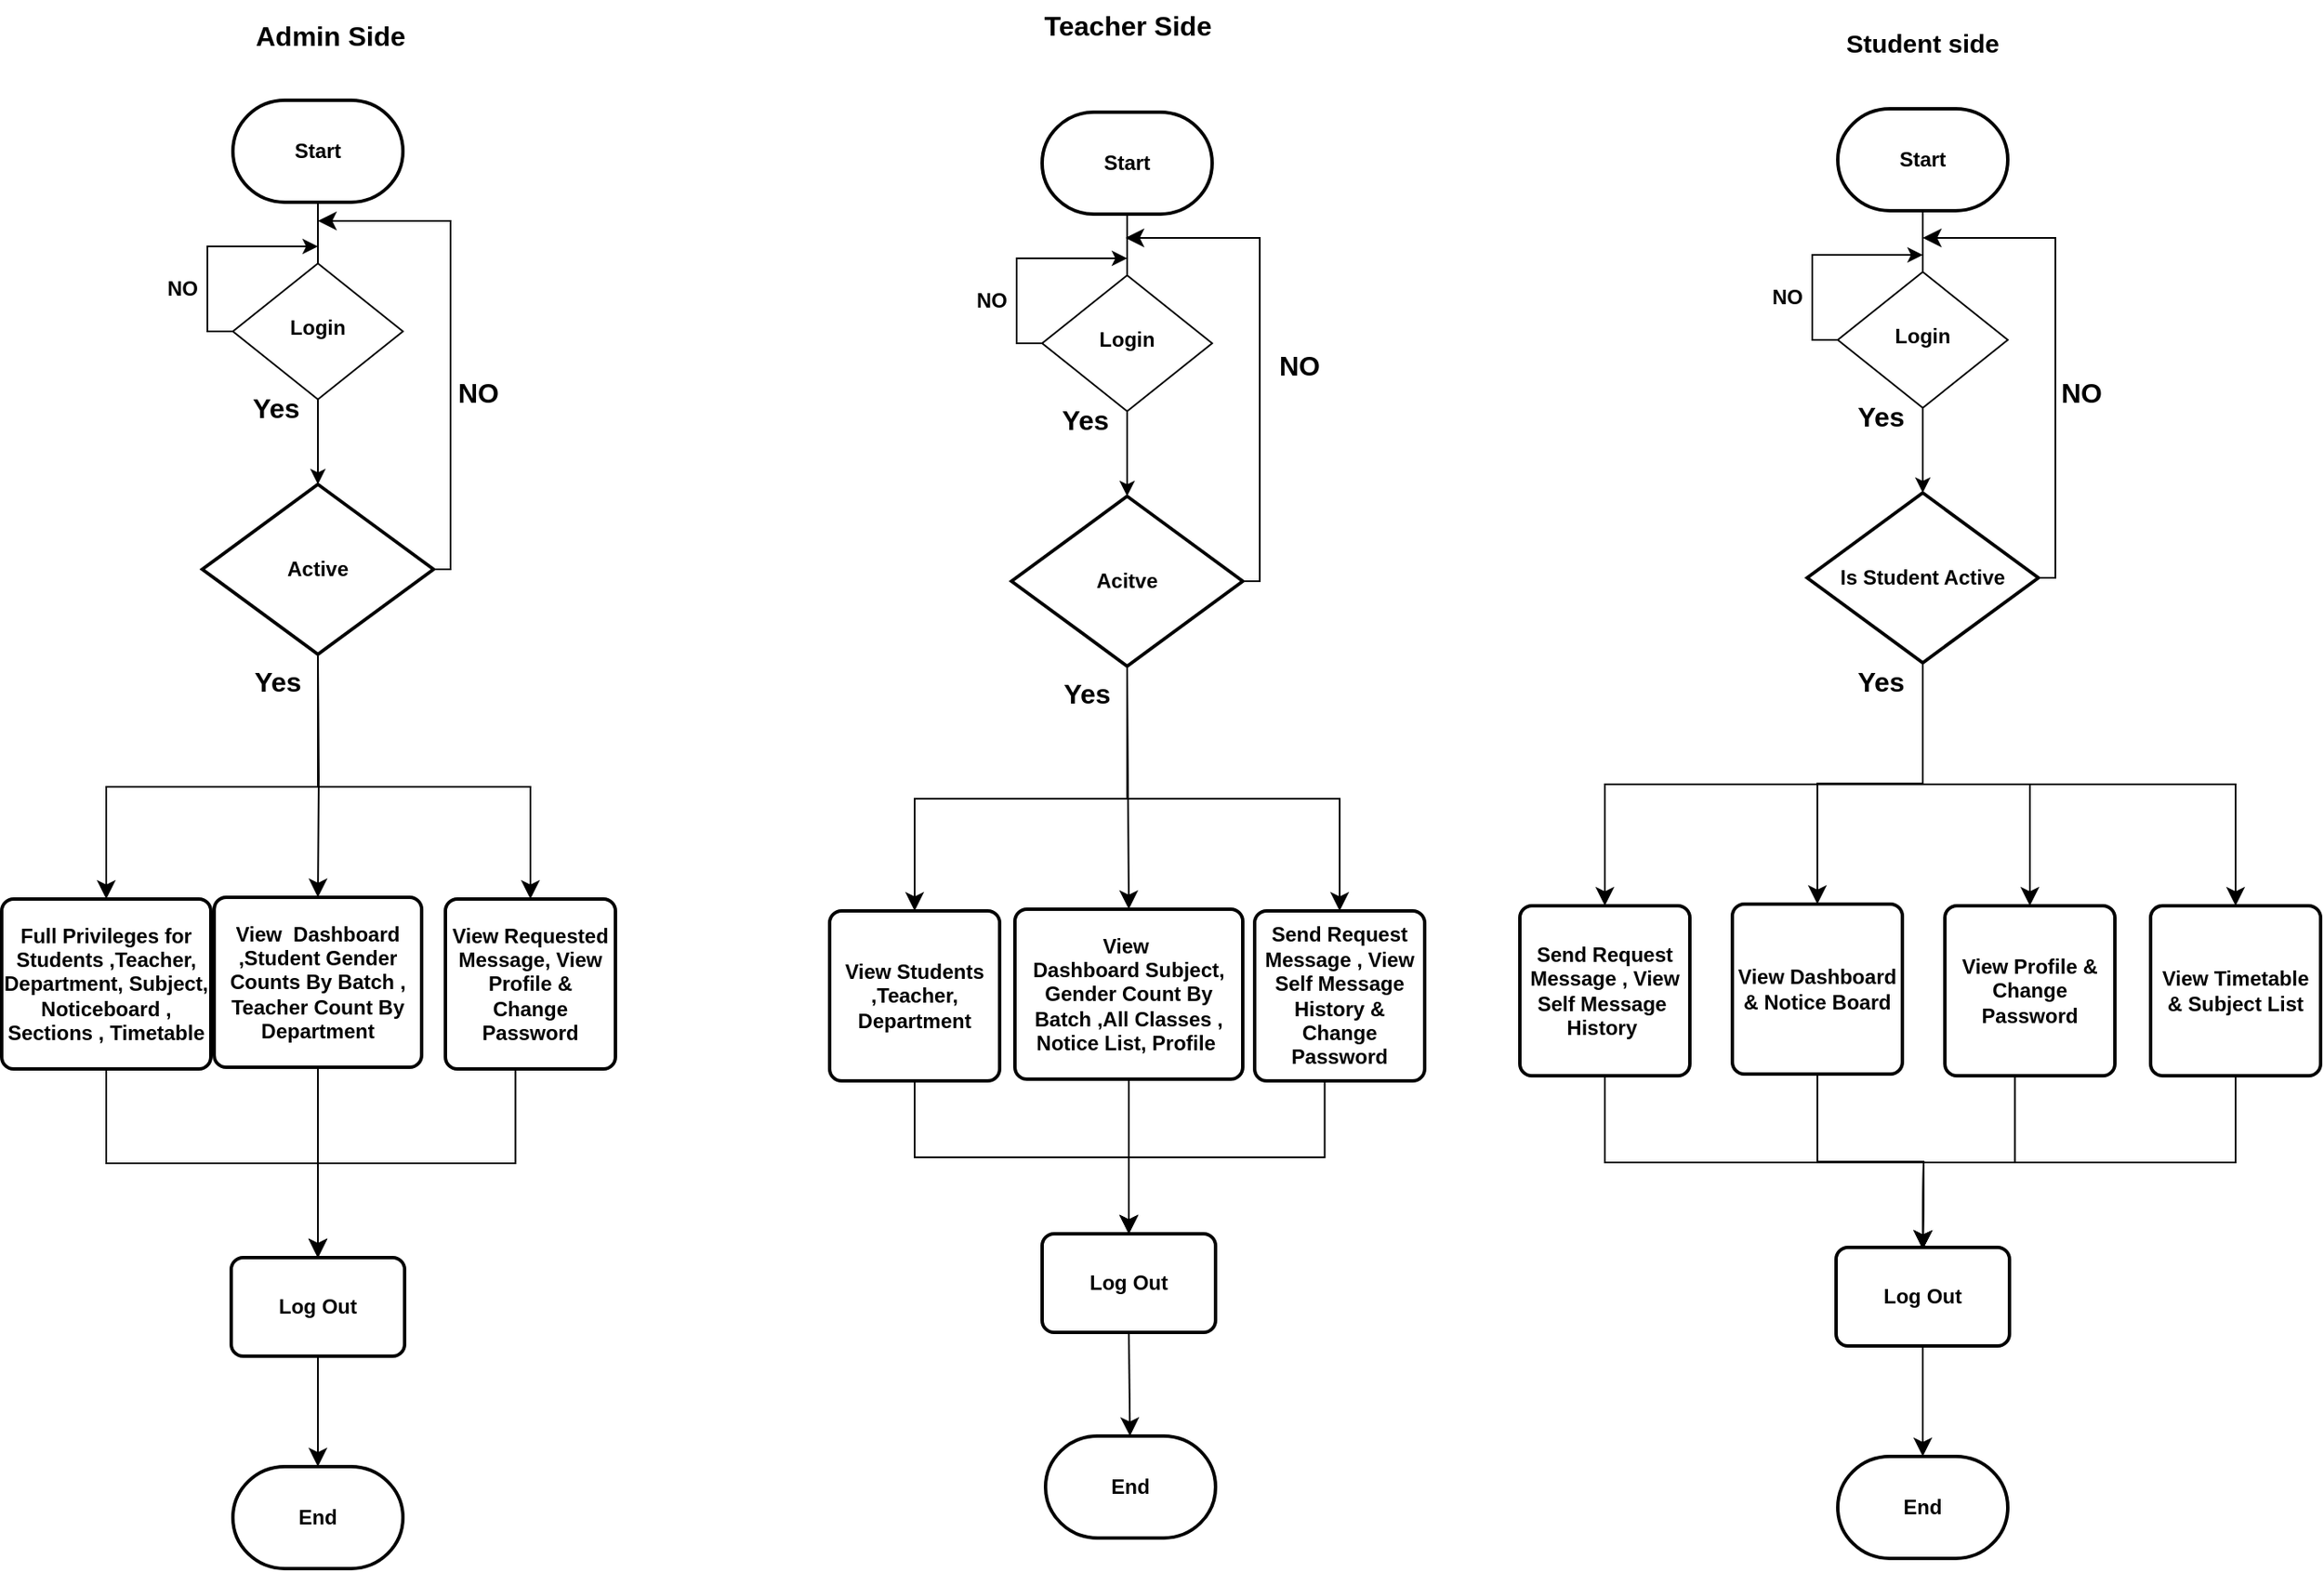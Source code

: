 <mxfile version="24.7.5">
  <diagram id="C5RBs43oDa-KdzZeNtuy" name="Page-1">
    <mxGraphModel dx="1724" dy="944" grid="0" gridSize="10" guides="1" tooltips="1" connect="1" arrows="1" fold="1" page="1" pageScale="1" pageWidth="827" pageHeight="1169" background="#FFFFFF" math="0" shadow="0">
      <root>
        <mxCell id="WIyWlLk6GJQsqaUBKTNV-0" />
        <mxCell id="WIyWlLk6GJQsqaUBKTNV-1" parent="WIyWlLk6GJQsqaUBKTNV-0" />
        <mxCell id="MO0tkaTq0orOsOtcq1J3-275" value="&lt;b&gt;View Dashboard&lt;/b&gt;&lt;div&gt;&lt;b&gt;&amp;amp; Notice Board&lt;/b&gt;&lt;/div&gt;" style="rounded=1;whiteSpace=wrap;html=1;absoluteArcSize=1;arcSize=14;strokeWidth=2;" parent="WIyWlLk6GJQsqaUBKTNV-1" vertex="1">
          <mxGeometry x="1057" y="542" width="100" height="100" as="geometry" />
        </mxCell>
        <mxCell id="MO0tkaTq0orOsOtcq1J3-276" style="edgeStyle=orthogonalEdgeStyle;rounded=0;orthogonalLoop=1;jettySize=auto;html=1;exitX=0.5;exitY=1;exitDx=0;exitDy=0;" parent="WIyWlLk6GJQsqaUBKTNV-1" source="MO0tkaTq0orOsOtcq1J3-287" edge="1">
          <mxGeometry relative="1" as="geometry">
            <mxPoint x="1169" y="304" as="sourcePoint" />
            <mxPoint x="1169" y="300" as="targetPoint" />
          </mxGeometry>
        </mxCell>
        <mxCell id="MO0tkaTq0orOsOtcq1J3-281" style="edgeStyle=orthogonalEdgeStyle;rounded=0;orthogonalLoop=1;jettySize=auto;html=1;exitX=0.5;exitY=1;exitDx=0;exitDy=0;exitPerimeter=0;" parent="WIyWlLk6GJQsqaUBKTNV-1" source="MO0tkaTq0orOsOtcq1J3-282" edge="1">
          <mxGeometry relative="1" as="geometry">
            <mxPoint x="1169" y="204" as="targetPoint" />
          </mxGeometry>
        </mxCell>
        <mxCell id="MO0tkaTq0orOsOtcq1J3-282" value="&lt;b&gt;Start&lt;/b&gt;" style="strokeWidth=2;html=1;shape=mxgraph.flowchart.terminator;whiteSpace=wrap;" parent="WIyWlLk6GJQsqaUBKTNV-1" vertex="1">
          <mxGeometry x="1119" y="74" width="100" height="60" as="geometry" />
        </mxCell>
        <mxCell id="MO0tkaTq0orOsOtcq1J3-284" value="Student side" style="text;strokeColor=none;align=center;fillColor=none;html=1;verticalAlign=middle;whiteSpace=wrap;rounded=0;fontSize=15;fontStyle=1" parent="WIyWlLk6GJQsqaUBKTNV-1" vertex="1">
          <mxGeometry x="1094" y="20" width="150" height="30" as="geometry" />
        </mxCell>
        <mxCell id="MO0tkaTq0orOsOtcq1J3-286" style="edgeStyle=elbowEdgeStyle;rounded=0;orthogonalLoop=1;jettySize=auto;html=1;exitX=0;exitY=0.5;exitDx=0;exitDy=0;" parent="WIyWlLk6GJQsqaUBKTNV-1" source="MO0tkaTq0orOsOtcq1J3-287" edge="1">
          <mxGeometry relative="1" as="geometry">
            <mxPoint x="1169" y="160" as="targetPoint" />
            <Array as="points">
              <mxPoint x="1104" y="180" />
            </Array>
          </mxGeometry>
        </mxCell>
        <mxCell id="MO0tkaTq0orOsOtcq1J3-287" value="&lt;b&gt;Login&lt;/b&gt;" style="rhombus;whiteSpace=wrap;html=1;shadow=0;fontFamily=Helvetica;fontSize=12;align=center;strokeWidth=1;spacing=6;spacingTop=-4;" parent="WIyWlLk6GJQsqaUBKTNV-1" vertex="1">
          <mxGeometry x="1119" y="170" width="100" height="80" as="geometry" />
        </mxCell>
        <mxCell id="MO0tkaTq0orOsOtcq1J3-288" value="&lt;b&gt;NO&lt;/b&gt;" style="text;html=1;align=center;verticalAlign=middle;resizable=0;points=[];autosize=1;strokeColor=none;fillColor=none;" parent="WIyWlLk6GJQsqaUBKTNV-1" vertex="1">
          <mxGeometry x="1069" y="170" width="40" height="30" as="geometry" />
        </mxCell>
        <mxCell id="MO0tkaTq0orOsOtcq1J3-289" value="&lt;b&gt;Yes&lt;/b&gt;" style="text;html=1;align=center;verticalAlign=middle;resizable=0;points=[];autosize=1;strokeColor=none;fillColor=none;fontSize=16;" parent="WIyWlLk6GJQsqaUBKTNV-1" vertex="1">
          <mxGeometry x="1119" y="240" width="50" height="30" as="geometry" />
        </mxCell>
        <mxCell id="MO0tkaTq0orOsOtcq1J3-291" style="edgeStyle=orthogonalEdgeStyle;rounded=0;orthogonalLoop=1;jettySize=auto;html=1;exitX=0.5;exitY=1;exitDx=0;exitDy=0;exitPerimeter=0;entryX=0.5;entryY=0;entryDx=0;entryDy=0;fontSize=12;startSize=8;endSize=8;" parent="WIyWlLk6GJQsqaUBKTNV-1" source="MO0tkaTq0orOsOtcq1J3-290" target="MO0tkaTq0orOsOtcq1J3-275" edge="1">
          <mxGeometry relative="1" as="geometry" />
        </mxCell>
        <mxCell id="MO0tkaTq0orOsOtcq1J3-290" value="&lt;b&gt;Is Student Active&lt;/b&gt;" style="strokeWidth=2;html=1;shape=mxgraph.flowchart.decision;whiteSpace=wrap;" parent="WIyWlLk6GJQsqaUBKTNV-1" vertex="1">
          <mxGeometry x="1101" y="300" width="136" height="100" as="geometry" />
        </mxCell>
        <mxCell id="MO0tkaTq0orOsOtcq1J3-292" value="&lt;b&gt;Yes&lt;/b&gt;" style="text;html=1;align=center;verticalAlign=middle;resizable=0;points=[];autosize=1;strokeColor=none;fillColor=none;fontSize=16;" parent="WIyWlLk6GJQsqaUBKTNV-1" vertex="1">
          <mxGeometry x="1119" y="396" width="50" height="30" as="geometry" />
        </mxCell>
        <mxCell id="MO0tkaTq0orOsOtcq1J3-293" value="&lt;b&gt;Send Request Message , View Self Message&amp;nbsp; History&amp;nbsp;&lt;/b&gt;" style="rounded=1;whiteSpace=wrap;html=1;absoluteArcSize=1;arcSize=14;strokeWidth=2;" parent="WIyWlLk6GJQsqaUBKTNV-1" vertex="1">
          <mxGeometry x="932" y="543" width="100" height="100" as="geometry" />
        </mxCell>
        <mxCell id="MO0tkaTq0orOsOtcq1J3-294" value="&lt;div&gt;&lt;b&gt;View Profile &amp;amp;&lt;/b&gt;&lt;/div&gt;&lt;b&gt;Change Password&lt;/b&gt;" style="rounded=1;whiteSpace=wrap;html=1;absoluteArcSize=1;arcSize=14;strokeWidth=2;" parent="WIyWlLk6GJQsqaUBKTNV-1" vertex="1">
          <mxGeometry x="1182" y="543" width="100" height="100" as="geometry" />
        </mxCell>
        <mxCell id="MO0tkaTq0orOsOtcq1J3-324" value="&lt;b&gt;Teacher Side&lt;/b&gt;" style="text;html=1;align=center;verticalAlign=middle;resizable=0;points=[];autosize=1;strokeColor=none;fillColor=none;fontSize=16;" parent="WIyWlLk6GJQsqaUBKTNV-1" vertex="1">
          <mxGeometry x="641" y="10" width="120" height="30" as="geometry" />
        </mxCell>
        <mxCell id="MO0tkaTq0orOsOtcq1J3-325" value="&lt;b&gt;View Timetable&lt;/b&gt;&lt;div&gt;&lt;b&gt;&amp;amp; Subject List&lt;/b&gt;&lt;/div&gt;" style="rounded=1;whiteSpace=wrap;html=1;absoluteArcSize=1;arcSize=14;strokeWidth=2;" parent="WIyWlLk6GJQsqaUBKTNV-1" vertex="1">
          <mxGeometry x="1303" y="543" width="100" height="100" as="geometry" />
        </mxCell>
        <mxCell id="MO0tkaTq0orOsOtcq1J3-327" value="" style="endArrow=classic;html=1;rounded=0;fontSize=12;startSize=8;endSize=8;entryX=0.5;entryY=0;entryDx=0;entryDy=0;exitX=0.5;exitY=1;exitDx=0;exitDy=0;exitPerimeter=0;edgeStyle=orthogonalEdgeStyle;" parent="WIyWlLk6GJQsqaUBKTNV-1" source="MO0tkaTq0orOsOtcq1J3-290" target="MO0tkaTq0orOsOtcq1J3-325" edge="1">
          <mxGeometry width="50" height="50" relative="1" as="geometry">
            <mxPoint x="1205" y="640" as="sourcePoint" />
            <mxPoint x="1255" y="590" as="targetPoint" />
          </mxGeometry>
        </mxCell>
        <mxCell id="MO0tkaTq0orOsOtcq1J3-328" value="" style="endArrow=classic;html=1;rounded=0;fontSize=12;startSize=8;endSize=8;entryX=0.5;entryY=0;entryDx=0;entryDy=0;exitX=0.5;exitY=1;exitDx=0;exitDy=0;exitPerimeter=0;edgeStyle=orthogonalEdgeStyle;" parent="WIyWlLk6GJQsqaUBKTNV-1" source="MO0tkaTq0orOsOtcq1J3-290" target="MO0tkaTq0orOsOtcq1J3-294" edge="1">
          <mxGeometry width="50" height="50" relative="1" as="geometry">
            <mxPoint x="1175" y="410" as="sourcePoint" />
            <mxPoint x="1255" y="590" as="targetPoint" />
          </mxGeometry>
        </mxCell>
        <mxCell id="MO0tkaTq0orOsOtcq1J3-329" value="" style="endArrow=classic;html=1;rounded=0;fontSize=12;startSize=8;endSize=8;entryX=0.5;entryY=0;entryDx=0;entryDy=0;exitX=0.5;exitY=1;exitDx=0;exitDy=0;exitPerimeter=0;edgeStyle=orthogonalEdgeStyle;" parent="WIyWlLk6GJQsqaUBKTNV-1" source="MO0tkaTq0orOsOtcq1J3-290" target="MO0tkaTq0orOsOtcq1J3-293" edge="1">
          <mxGeometry width="50" height="50" relative="1" as="geometry">
            <mxPoint x="1205" y="640" as="sourcePoint" />
            <mxPoint x="1255" y="590" as="targetPoint" />
          </mxGeometry>
        </mxCell>
        <mxCell id="MO0tkaTq0orOsOtcq1J3-331" value="" style="endArrow=classic;html=1;rounded=0;fontSize=12;startSize=8;endSize=8;entryX=0.5;entryY=0;entryDx=0;entryDy=0;entryPerimeter=0;exitX=0.5;exitY=1;exitDx=0;exitDy=0;edgeStyle=orthogonalEdgeStyle;" parent="WIyWlLk6GJQsqaUBKTNV-1" source="MO0tkaTq0orOsOtcq1J3-293" edge="1">
          <mxGeometry width="50" height="50" relative="1" as="geometry">
            <mxPoint x="982" y="670" as="sourcePoint" />
            <mxPoint x="1169" y="745" as="targetPoint" />
          </mxGeometry>
        </mxCell>
        <mxCell id="MO0tkaTq0orOsOtcq1J3-332" value="" style="endArrow=classic;html=1;rounded=0;fontSize=12;startSize=8;endSize=8;entryX=0.5;entryY=0;entryDx=0;entryDy=0;entryPerimeter=0;exitX=0.5;exitY=1;exitDx=0;exitDy=0;edgeStyle=orthogonalEdgeStyle;" parent="WIyWlLk6GJQsqaUBKTNV-1" source="MO0tkaTq0orOsOtcq1J3-325" edge="1">
          <mxGeometry width="50" height="50" relative="1" as="geometry">
            <mxPoint x="1205" y="890" as="sourcePoint" />
            <mxPoint x="1169" y="745" as="targetPoint" />
          </mxGeometry>
        </mxCell>
        <mxCell id="MO0tkaTq0orOsOtcq1J3-333" value="" style="endArrow=classic;html=1;rounded=0;fontSize=12;startSize=8;endSize=8;entryX=0.5;entryY=0;entryDx=0;entryDy=0;entryPerimeter=0;exitX=0.5;exitY=1;exitDx=0;exitDy=0;edgeStyle=orthogonalEdgeStyle;" parent="WIyWlLk6GJQsqaUBKTNV-1" source="MO0tkaTq0orOsOtcq1J3-275" edge="1">
          <mxGeometry width="50" height="50" relative="1" as="geometry">
            <mxPoint x="1205" y="890" as="sourcePoint" />
            <mxPoint x="1169" y="745" as="targetPoint" />
          </mxGeometry>
        </mxCell>
        <mxCell id="MO0tkaTq0orOsOtcq1J3-334" value="" style="endArrow=classic;html=1;rounded=0;fontSize=12;startSize=8;endSize=8;entryX=0.5;entryY=0;entryDx=0;entryDy=0;entryPerimeter=0;exitX=0.412;exitY=0.999;exitDx=0;exitDy=0;exitPerimeter=0;edgeStyle=orthogonalEdgeStyle;" parent="WIyWlLk6GJQsqaUBKTNV-1" source="MO0tkaTq0orOsOtcq1J3-294" edge="1">
          <mxGeometry width="50" height="50" relative="1" as="geometry">
            <mxPoint x="1205" y="890" as="sourcePoint" />
            <mxPoint x="1169" y="745" as="targetPoint" />
          </mxGeometry>
        </mxCell>
        <mxCell id="MO0tkaTq0orOsOtcq1J3-355" value="&lt;b&gt;View&amp;nbsp; Dashboard&amp;nbsp;&lt;/b&gt;&lt;b&gt;Subject, Gender Count By Batch&amp;nbsp;&lt;/b&gt;&lt;b&gt;,All Classes , Notice List, Profile&amp;nbsp;&lt;/b&gt;" style="rounded=1;whiteSpace=wrap;html=1;absoluteArcSize=1;arcSize=14;strokeWidth=2;" parent="WIyWlLk6GJQsqaUBKTNV-1" vertex="1">
          <mxGeometry x="635" y="545" width="134" height="100" as="geometry" />
        </mxCell>
        <mxCell id="MO0tkaTq0orOsOtcq1J3-356" style="edgeStyle=orthogonalEdgeStyle;rounded=0;orthogonalLoop=1;jettySize=auto;html=1;exitX=0.5;exitY=1;exitDx=0;exitDy=0;" parent="WIyWlLk6GJQsqaUBKTNV-1" source="MO0tkaTq0orOsOtcq1J3-360" edge="1">
          <mxGeometry relative="1" as="geometry">
            <mxPoint x="701" y="306" as="sourcePoint" />
            <mxPoint x="701" y="302" as="targetPoint" />
          </mxGeometry>
        </mxCell>
        <mxCell id="MO0tkaTq0orOsOtcq1J3-357" style="edgeStyle=orthogonalEdgeStyle;rounded=0;orthogonalLoop=1;jettySize=auto;html=1;exitX=0.5;exitY=1;exitDx=0;exitDy=0;exitPerimeter=0;" parent="WIyWlLk6GJQsqaUBKTNV-1" source="MO0tkaTq0orOsOtcq1J3-358" edge="1">
          <mxGeometry relative="1" as="geometry">
            <mxPoint x="701" y="206" as="targetPoint" />
          </mxGeometry>
        </mxCell>
        <mxCell id="MO0tkaTq0orOsOtcq1J3-358" value="&lt;b&gt;Start&lt;/b&gt;" style="strokeWidth=2;html=1;shape=mxgraph.flowchart.terminator;whiteSpace=wrap;" parent="WIyWlLk6GJQsqaUBKTNV-1" vertex="1">
          <mxGeometry x="651" y="76" width="100" height="60" as="geometry" />
        </mxCell>
        <mxCell id="MO0tkaTq0orOsOtcq1J3-359" style="edgeStyle=elbowEdgeStyle;rounded=0;orthogonalLoop=1;jettySize=auto;html=1;exitX=0;exitY=0.5;exitDx=0;exitDy=0;" parent="WIyWlLk6GJQsqaUBKTNV-1" source="MO0tkaTq0orOsOtcq1J3-360" edge="1">
          <mxGeometry relative="1" as="geometry">
            <mxPoint x="701" y="162" as="targetPoint" />
            <Array as="points">
              <mxPoint x="636" y="182" />
            </Array>
          </mxGeometry>
        </mxCell>
        <mxCell id="MO0tkaTq0orOsOtcq1J3-360" value="&lt;b&gt;Login&lt;/b&gt;" style="rhombus;whiteSpace=wrap;html=1;shadow=0;fontFamily=Helvetica;fontSize=12;align=center;strokeWidth=1;spacing=6;spacingTop=-4;" parent="WIyWlLk6GJQsqaUBKTNV-1" vertex="1">
          <mxGeometry x="651" y="172" width="100" height="80" as="geometry" />
        </mxCell>
        <mxCell id="MO0tkaTq0orOsOtcq1J3-361" value="&lt;b&gt;NO&lt;/b&gt;" style="text;html=1;align=center;verticalAlign=middle;resizable=0;points=[];autosize=1;strokeColor=none;fillColor=none;" parent="WIyWlLk6GJQsqaUBKTNV-1" vertex="1">
          <mxGeometry x="601" y="172" width="40" height="30" as="geometry" />
        </mxCell>
        <mxCell id="MO0tkaTq0orOsOtcq1J3-362" value="&lt;b&gt;Yes&lt;/b&gt;" style="text;html=1;align=center;verticalAlign=middle;resizable=0;points=[];autosize=1;strokeColor=none;fillColor=none;fontSize=16;" parent="WIyWlLk6GJQsqaUBKTNV-1" vertex="1">
          <mxGeometry x="651" y="242" width="50" height="30" as="geometry" />
        </mxCell>
        <mxCell id="MO0tkaTq0orOsOtcq1J3-363" style="edgeStyle=orthogonalEdgeStyle;rounded=0;orthogonalLoop=1;jettySize=auto;html=1;exitX=0.5;exitY=1;exitDx=0;exitDy=0;exitPerimeter=0;entryX=0.5;entryY=0;entryDx=0;entryDy=0;fontSize=12;startSize=8;endSize=8;" parent="WIyWlLk6GJQsqaUBKTNV-1" target="MO0tkaTq0orOsOtcq1J3-355" edge="1">
          <mxGeometry relative="1" as="geometry">
            <mxPoint x="701" y="403" as="sourcePoint" />
          </mxGeometry>
        </mxCell>
        <mxCell id="MO0tkaTq0orOsOtcq1J3-364" value="&lt;b&gt;Acitve&lt;/b&gt;" style="strokeWidth=2;html=1;shape=mxgraph.flowchart.decision;whiteSpace=wrap;" parent="WIyWlLk6GJQsqaUBKTNV-1" vertex="1">
          <mxGeometry x="633" y="302" width="136" height="100" as="geometry" />
        </mxCell>
        <mxCell id="MO0tkaTq0orOsOtcq1J3-365" value="&lt;b&gt;Yes&lt;/b&gt;" style="text;html=1;align=center;verticalAlign=middle;resizable=0;points=[];autosize=1;strokeColor=none;fillColor=none;fontSize=16;" parent="WIyWlLk6GJQsqaUBKTNV-1" vertex="1">
          <mxGeometry x="652" y="403" width="50" height="30" as="geometry" />
        </mxCell>
        <mxCell id="MO0tkaTq0orOsOtcq1J3-366" value="&lt;b&gt;View Students ,Teacher, Department&lt;/b&gt;" style="rounded=1;whiteSpace=wrap;html=1;absoluteArcSize=1;arcSize=14;strokeWidth=2;" parent="WIyWlLk6GJQsqaUBKTNV-1" vertex="1">
          <mxGeometry x="526" y="546" width="100" height="100" as="geometry" />
        </mxCell>
        <mxCell id="MO0tkaTq0orOsOtcq1J3-367" value="&lt;div&gt;&lt;b&gt;Send Request Message , View Self Message History &amp;amp;&lt;/b&gt;&lt;/div&gt;&lt;b&gt;Change Password&lt;/b&gt;" style="rounded=1;whiteSpace=wrap;html=1;absoluteArcSize=1;arcSize=14;strokeWidth=2;" parent="WIyWlLk6GJQsqaUBKTNV-1" vertex="1">
          <mxGeometry x="776" y="546" width="100" height="100" as="geometry" />
        </mxCell>
        <mxCell id="MO0tkaTq0orOsOtcq1J3-370" value="" style="endArrow=classic;html=1;rounded=0;fontSize=12;startSize=8;endSize=8;entryX=0.5;entryY=0;entryDx=0;entryDy=0;exitX=0.5;exitY=1;exitDx=0;exitDy=0;exitPerimeter=0;edgeStyle=orthogonalEdgeStyle;" parent="WIyWlLk6GJQsqaUBKTNV-1" target="MO0tkaTq0orOsOtcq1J3-367" edge="1">
          <mxGeometry width="50" height="50" relative="1" as="geometry">
            <mxPoint x="701" y="403" as="sourcePoint" />
            <mxPoint x="787" y="593" as="targetPoint" />
            <Array as="points">
              <mxPoint x="701" y="480" />
              <mxPoint x="826" y="480" />
            </Array>
          </mxGeometry>
        </mxCell>
        <mxCell id="MO0tkaTq0orOsOtcq1J3-371" value="" style="endArrow=classic;html=1;rounded=0;fontSize=12;startSize=8;endSize=8;entryX=0.5;entryY=0;entryDx=0;entryDy=0;exitX=0.5;exitY=1;exitDx=0;exitDy=0;exitPerimeter=0;edgeStyle=orthogonalEdgeStyle;" parent="WIyWlLk6GJQsqaUBKTNV-1" target="MO0tkaTq0orOsOtcq1J3-366" edge="1">
          <mxGeometry width="50" height="50" relative="1" as="geometry">
            <mxPoint x="701" y="403" as="sourcePoint" />
            <mxPoint x="787" y="593" as="targetPoint" />
            <Array as="points">
              <mxPoint x="701" y="480" />
              <mxPoint x="576" y="480" />
            </Array>
          </mxGeometry>
        </mxCell>
        <mxCell id="MO0tkaTq0orOsOtcq1J3-373" value="" style="endArrow=classic;html=1;rounded=0;fontSize=12;startSize=8;endSize=8;entryX=0.5;entryY=0;entryDx=0;entryDy=0;exitX=0.5;exitY=1;exitDx=0;exitDy=0;edgeStyle=orthogonalEdgeStyle;" parent="WIyWlLk6GJQsqaUBKTNV-1" source="MO0tkaTq0orOsOtcq1J3-366" edge="1" target="IdnFITNTBJpxu61mEzwX-3">
          <mxGeometry width="50" height="50" relative="1" as="geometry">
            <mxPoint x="514" y="673" as="sourcePoint" />
            <mxPoint x="701" y="1011" as="targetPoint" />
          </mxGeometry>
        </mxCell>
        <mxCell id="MO0tkaTq0orOsOtcq1J3-375" value="" style="endArrow=classic;html=1;rounded=0;fontSize=12;startSize=8;endSize=8;entryX=0.5;entryY=0;entryDx=0;entryDy=0;exitX=0.5;exitY=1;exitDx=0;exitDy=0;edgeStyle=orthogonalEdgeStyle;" parent="WIyWlLk6GJQsqaUBKTNV-1" source="MO0tkaTq0orOsOtcq1J3-355" edge="1" target="IdnFITNTBJpxu61mEzwX-3">
          <mxGeometry width="50" height="50" relative="1" as="geometry">
            <mxPoint x="737" y="893" as="sourcePoint" />
            <mxPoint x="701" y="1011" as="targetPoint" />
          </mxGeometry>
        </mxCell>
        <mxCell id="MO0tkaTq0orOsOtcq1J3-376" value="" style="endArrow=classic;html=1;rounded=0;fontSize=12;startSize=8;endSize=8;entryX=0.5;entryY=0;entryDx=0;entryDy=0;exitX=0.412;exitY=0.999;exitDx=0;exitDy=0;exitPerimeter=0;edgeStyle=orthogonalEdgeStyle;" parent="WIyWlLk6GJQsqaUBKTNV-1" source="MO0tkaTq0orOsOtcq1J3-367" edge="1" target="IdnFITNTBJpxu61mEzwX-3">
          <mxGeometry width="50" height="50" relative="1" as="geometry">
            <mxPoint x="737" y="893" as="sourcePoint" />
            <mxPoint x="701" y="1011" as="targetPoint" />
          </mxGeometry>
        </mxCell>
        <mxCell id="MO0tkaTq0orOsOtcq1J3-383" value="&lt;b&gt;Admin Side&lt;/b&gt;" style="text;html=1;align=center;verticalAlign=middle;resizable=0;points=[];autosize=1;strokeColor=none;fillColor=none;fontSize=16;" parent="WIyWlLk6GJQsqaUBKTNV-1" vertex="1">
          <mxGeometry x="177" y="16" width="110" height="30" as="geometry" />
        </mxCell>
        <mxCell id="MO0tkaTq0orOsOtcq1J3-414" value="&lt;b&gt;View&amp;nbsp; Dashboard ,Student Gender Counts By Batch , Teacher Count By Department&lt;/b&gt;" style="rounded=1;whiteSpace=wrap;html=1;absoluteArcSize=1;arcSize=14;strokeWidth=2;" parent="WIyWlLk6GJQsqaUBKTNV-1" vertex="1">
          <mxGeometry x="164" y="538" width="122" height="100" as="geometry" />
        </mxCell>
        <mxCell id="MO0tkaTq0orOsOtcq1J3-415" style="edgeStyle=orthogonalEdgeStyle;rounded=0;orthogonalLoop=1;jettySize=auto;html=1;exitX=0.5;exitY=1;exitDx=0;exitDy=0;" parent="WIyWlLk6GJQsqaUBKTNV-1" source="MO0tkaTq0orOsOtcq1J3-419" edge="1">
          <mxGeometry relative="1" as="geometry">
            <mxPoint x="225" y="299" as="sourcePoint" />
            <mxPoint x="225" y="295" as="targetPoint" />
          </mxGeometry>
        </mxCell>
        <mxCell id="MO0tkaTq0orOsOtcq1J3-416" style="edgeStyle=orthogonalEdgeStyle;rounded=0;orthogonalLoop=1;jettySize=auto;html=1;exitX=0.5;exitY=1;exitDx=0;exitDy=0;exitPerimeter=0;" parent="WIyWlLk6GJQsqaUBKTNV-1" source="MO0tkaTq0orOsOtcq1J3-417" edge="1">
          <mxGeometry relative="1" as="geometry">
            <mxPoint x="225" y="199" as="targetPoint" />
          </mxGeometry>
        </mxCell>
        <mxCell id="MO0tkaTq0orOsOtcq1J3-417" value="&lt;b&gt;Start&lt;/b&gt;" style="strokeWidth=2;html=1;shape=mxgraph.flowchart.terminator;whiteSpace=wrap;" parent="WIyWlLk6GJQsqaUBKTNV-1" vertex="1">
          <mxGeometry x="175" y="69" width="100" height="60" as="geometry" />
        </mxCell>
        <mxCell id="MO0tkaTq0orOsOtcq1J3-418" style="edgeStyle=elbowEdgeStyle;rounded=0;orthogonalLoop=1;jettySize=auto;html=1;exitX=0;exitY=0.5;exitDx=0;exitDy=0;" parent="WIyWlLk6GJQsqaUBKTNV-1" source="MO0tkaTq0orOsOtcq1J3-419" edge="1">
          <mxGeometry relative="1" as="geometry">
            <mxPoint x="225" y="155" as="targetPoint" />
            <Array as="points">
              <mxPoint x="160" y="175" />
            </Array>
          </mxGeometry>
        </mxCell>
        <mxCell id="MO0tkaTq0orOsOtcq1J3-419" value="&lt;b&gt;Login&lt;/b&gt;" style="rhombus;whiteSpace=wrap;html=1;shadow=0;fontFamily=Helvetica;fontSize=12;align=center;strokeWidth=1;spacing=6;spacingTop=-4;" parent="WIyWlLk6GJQsqaUBKTNV-1" vertex="1">
          <mxGeometry x="175" y="165" width="100" height="80" as="geometry" />
        </mxCell>
        <mxCell id="MO0tkaTq0orOsOtcq1J3-420" value="&lt;b&gt;NO&lt;/b&gt;" style="text;html=1;align=center;verticalAlign=middle;resizable=0;points=[];autosize=1;strokeColor=none;fillColor=none;" parent="WIyWlLk6GJQsqaUBKTNV-1" vertex="1">
          <mxGeometry x="125" y="165" width="40" height="30" as="geometry" />
        </mxCell>
        <mxCell id="MO0tkaTq0orOsOtcq1J3-421" value="&lt;b&gt;Yes&lt;/b&gt;" style="text;html=1;align=center;verticalAlign=middle;resizable=0;points=[];autosize=1;strokeColor=none;fillColor=none;fontSize=16;" parent="WIyWlLk6GJQsqaUBKTNV-1" vertex="1">
          <mxGeometry x="175" y="235" width="50" height="30" as="geometry" />
        </mxCell>
        <mxCell id="MO0tkaTq0orOsOtcq1J3-422" style="edgeStyle=orthogonalEdgeStyle;rounded=0;orthogonalLoop=1;jettySize=auto;html=1;exitX=0.5;exitY=1;exitDx=0;exitDy=0;exitPerimeter=0;entryX=0.5;entryY=0;entryDx=0;entryDy=0;fontSize=12;startSize=8;endSize=8;" parent="WIyWlLk6GJQsqaUBKTNV-1" target="MO0tkaTq0orOsOtcq1J3-414" edge="1">
          <mxGeometry relative="1" as="geometry">
            <mxPoint x="225" y="396" as="sourcePoint" />
          </mxGeometry>
        </mxCell>
        <mxCell id="MO0tkaTq0orOsOtcq1J3-423" value="&lt;b&gt;Active&lt;/b&gt;" style="strokeWidth=2;html=1;shape=mxgraph.flowchart.decision;whiteSpace=wrap;" parent="WIyWlLk6GJQsqaUBKTNV-1" vertex="1">
          <mxGeometry x="157" y="295" width="136" height="100" as="geometry" />
        </mxCell>
        <mxCell id="MO0tkaTq0orOsOtcq1J3-424" value="&lt;b&gt;Yes&lt;/b&gt;" style="text;html=1;align=center;verticalAlign=middle;resizable=0;points=[];autosize=1;strokeColor=none;fillColor=none;fontSize=16;" parent="WIyWlLk6GJQsqaUBKTNV-1" vertex="1">
          <mxGeometry x="176" y="396" width="50" height="30" as="geometry" />
        </mxCell>
        <mxCell id="MO0tkaTq0orOsOtcq1J3-425" value="&lt;b&gt;Full Privileges for Students ,Teacher, Department, Subject, Noticeboard , Sections , Timetable&lt;/b&gt;" style="rounded=1;whiteSpace=wrap;html=1;absoluteArcSize=1;arcSize=14;strokeWidth=2;" parent="WIyWlLk6GJQsqaUBKTNV-1" vertex="1">
          <mxGeometry x="39" y="539" width="123" height="100" as="geometry" />
        </mxCell>
        <mxCell id="MO0tkaTq0orOsOtcq1J3-426" value="&lt;div&gt;&lt;b&gt;View Requested Message, View Profile &amp;amp;&lt;/b&gt;&lt;/div&gt;&lt;b&gt;Change Password&lt;/b&gt;" style="rounded=1;whiteSpace=wrap;html=1;absoluteArcSize=1;arcSize=14;strokeWidth=2;" parent="WIyWlLk6GJQsqaUBKTNV-1" vertex="1">
          <mxGeometry x="300" y="539" width="100" height="100" as="geometry" />
        </mxCell>
        <mxCell id="MO0tkaTq0orOsOtcq1J3-429" value="" style="endArrow=classic;html=1;rounded=0;fontSize=12;startSize=8;endSize=8;entryX=0.5;entryY=0;entryDx=0;entryDy=0;exitX=0.5;exitY=1;exitDx=0;exitDy=0;exitPerimeter=0;edgeStyle=orthogonalEdgeStyle;" parent="WIyWlLk6GJQsqaUBKTNV-1" target="MO0tkaTq0orOsOtcq1J3-426" edge="1">
          <mxGeometry width="50" height="50" relative="1" as="geometry">
            <mxPoint x="225" y="396" as="sourcePoint" />
            <mxPoint x="311" y="586" as="targetPoint" />
            <Array as="points">
              <mxPoint x="225" y="473" />
              <mxPoint x="350" y="473" />
            </Array>
          </mxGeometry>
        </mxCell>
        <mxCell id="MO0tkaTq0orOsOtcq1J3-430" value="" style="endArrow=classic;html=1;rounded=0;fontSize=12;startSize=8;endSize=8;entryX=0.5;entryY=0;entryDx=0;entryDy=0;exitX=0.5;exitY=1;exitDx=0;exitDy=0;exitPerimeter=0;edgeStyle=orthogonalEdgeStyle;" parent="WIyWlLk6GJQsqaUBKTNV-1" target="MO0tkaTq0orOsOtcq1J3-425" edge="1">
          <mxGeometry width="50" height="50" relative="1" as="geometry">
            <mxPoint x="225" y="396" as="sourcePoint" />
            <mxPoint x="311" y="586" as="targetPoint" />
            <Array as="points">
              <mxPoint x="225" y="473" />
              <mxPoint x="100" y="473" />
            </Array>
          </mxGeometry>
        </mxCell>
        <mxCell id="MO0tkaTq0orOsOtcq1J3-431" value="&lt;b&gt;End&lt;/b&gt;" style="strokeWidth=2;html=1;shape=mxgraph.flowchart.terminator;whiteSpace=wrap;" parent="WIyWlLk6GJQsqaUBKTNV-1" vertex="1">
          <mxGeometry x="175" y="873" width="100" height="60" as="geometry" />
        </mxCell>
        <mxCell id="MO0tkaTq0orOsOtcq1J3-432" value="" style="endArrow=classic;html=1;rounded=0;fontSize=12;startSize=8;endSize=8;entryX=0.5;entryY=0;entryDx=0;entryDy=0;exitX=0.5;exitY=1;exitDx=0;exitDy=0;edgeStyle=orthogonalEdgeStyle;" parent="WIyWlLk6GJQsqaUBKTNV-1" source="MO0tkaTq0orOsOtcq1J3-425" edge="1" target="IdnFITNTBJpxu61mEzwX-0">
          <mxGeometry width="50" height="50" relative="1" as="geometry">
            <mxPoint x="38" y="666" as="sourcePoint" />
            <mxPoint x="225" y="1004" as="targetPoint" />
          </mxGeometry>
        </mxCell>
        <mxCell id="MO0tkaTq0orOsOtcq1J3-434" value="" style="endArrow=classic;html=1;rounded=0;fontSize=12;startSize=8;endSize=8;exitX=0.5;exitY=1;exitDx=0;exitDy=0;edgeStyle=orthogonalEdgeStyle;" parent="WIyWlLk6GJQsqaUBKTNV-1" source="MO0tkaTq0orOsOtcq1J3-414" edge="1" target="IdnFITNTBJpxu61mEzwX-0">
          <mxGeometry width="50" height="50" relative="1" as="geometry">
            <mxPoint x="261" y="886" as="sourcePoint" />
            <mxPoint x="225" y="1004" as="targetPoint" />
          </mxGeometry>
        </mxCell>
        <mxCell id="MO0tkaTq0orOsOtcq1J3-435" value="" style="endArrow=classic;html=1;rounded=0;fontSize=12;startSize=8;endSize=8;entryX=0.5;entryY=0;entryDx=0;entryDy=0;exitX=0.412;exitY=0.999;exitDx=0;exitDy=0;exitPerimeter=0;edgeStyle=orthogonalEdgeStyle;" parent="WIyWlLk6GJQsqaUBKTNV-1" source="MO0tkaTq0orOsOtcq1J3-426" edge="1" target="IdnFITNTBJpxu61mEzwX-0">
          <mxGeometry width="50" height="50" relative="1" as="geometry">
            <mxPoint x="261" y="886" as="sourcePoint" />
            <mxPoint x="225" y="1004" as="targetPoint" />
          </mxGeometry>
        </mxCell>
        <mxCell id="MO0tkaTq0orOsOtcq1J3-439" value="" style="endArrow=classic;html=1;rounded=0;fontSize=12;startSize=8;endSize=8;exitX=1;exitY=0.5;exitDx=0;exitDy=0;exitPerimeter=0;edgeStyle=orthogonalEdgeStyle;" parent="WIyWlLk6GJQsqaUBKTNV-1" source="MO0tkaTq0orOsOtcq1J3-423" edge="1">
          <mxGeometry width="50" height="50" relative="1" as="geometry">
            <mxPoint x="468" y="400" as="sourcePoint" />
            <mxPoint x="225" y="140" as="targetPoint" />
            <Array as="points">
              <mxPoint x="303" y="345" />
              <mxPoint x="303" y="140" />
            </Array>
          </mxGeometry>
        </mxCell>
        <mxCell id="MO0tkaTq0orOsOtcq1J3-440" value="&lt;b&gt;NO&lt;/b&gt;" style="text;html=1;align=center;verticalAlign=middle;resizable=0;points=[];autosize=1;strokeColor=none;fillColor=none;fontSize=16;" parent="WIyWlLk6GJQsqaUBKTNV-1" vertex="1">
          <mxGeometry x="294" y="226" width="50" height="30" as="geometry" />
        </mxCell>
        <mxCell id="MO0tkaTq0orOsOtcq1J3-442" value="" style="endArrow=classic;html=1;rounded=0;fontSize=12;startSize=8;endSize=8;exitX=1;exitY=0.5;exitDx=0;exitDy=0;exitPerimeter=0;edgeStyle=orthogonalEdgeStyle;" parent="WIyWlLk6GJQsqaUBKTNV-1" source="MO0tkaTq0orOsOtcq1J3-364" edge="1">
          <mxGeometry width="50" height="50" relative="1" as="geometry">
            <mxPoint x="820" y="220" as="sourcePoint" />
            <mxPoint x="700" y="150" as="targetPoint" />
            <Array as="points">
              <mxPoint x="779" y="352" />
              <mxPoint x="779" y="150" />
            </Array>
          </mxGeometry>
        </mxCell>
        <mxCell id="MO0tkaTq0orOsOtcq1J3-443" value="&lt;b&gt;NO&lt;/b&gt;" style="text;html=1;align=center;verticalAlign=middle;resizable=0;points=[];autosize=1;strokeColor=none;fillColor=none;fontSize=16;" parent="WIyWlLk6GJQsqaUBKTNV-1" vertex="1">
          <mxGeometry x="777" y="210" width="50" height="30" as="geometry" />
        </mxCell>
        <mxCell id="MO0tkaTq0orOsOtcq1J3-444" value="" style="endArrow=classic;html=1;rounded=0;fontSize=12;startSize=8;endSize=8;exitX=1;exitY=0.5;exitDx=0;exitDy=0;exitPerimeter=0;edgeStyle=orthogonalEdgeStyle;" parent="WIyWlLk6GJQsqaUBKTNV-1" source="MO0tkaTq0orOsOtcq1J3-290" edge="1">
          <mxGeometry width="50" height="50" relative="1" as="geometry">
            <mxPoint x="1235" y="470" as="sourcePoint" />
            <mxPoint x="1169" y="150" as="targetPoint" />
            <Array as="points">
              <mxPoint x="1247" y="350" />
              <mxPoint x="1247" y="150" />
            </Array>
          </mxGeometry>
        </mxCell>
        <mxCell id="MO0tkaTq0orOsOtcq1J3-445" value="&lt;b&gt;NO&lt;/b&gt;" style="text;html=1;align=center;verticalAlign=middle;resizable=0;points=[];autosize=1;strokeColor=none;fillColor=none;fontSize=16;" parent="WIyWlLk6GJQsqaUBKTNV-1" vertex="1">
          <mxGeometry x="1237" y="226" width="50" height="30" as="geometry" />
        </mxCell>
        <mxCell id="IdnFITNTBJpxu61mEzwX-0" value="&lt;b&gt;Log Out&lt;/b&gt;" style="rounded=1;whiteSpace=wrap;html=1;absoluteArcSize=1;arcSize=14;strokeWidth=2;" vertex="1" parent="WIyWlLk6GJQsqaUBKTNV-1">
          <mxGeometry x="174" y="750" width="102" height="58" as="geometry" />
        </mxCell>
        <mxCell id="IdnFITNTBJpxu61mEzwX-1" value="" style="endArrow=classic;html=1;rounded=0;fontSize=12;startSize=8;endSize=8;curved=1;exitX=0.5;exitY=1;exitDx=0;exitDy=0;" edge="1" parent="WIyWlLk6GJQsqaUBKTNV-1" source="IdnFITNTBJpxu61mEzwX-0" target="MO0tkaTq0orOsOtcq1J3-431">
          <mxGeometry width="50" height="50" relative="1" as="geometry">
            <mxPoint x="289" y="947" as="sourcePoint" />
            <mxPoint x="339" y="897" as="targetPoint" />
          </mxGeometry>
        </mxCell>
        <mxCell id="IdnFITNTBJpxu61mEzwX-2" value="&lt;b&gt;End&lt;/b&gt;" style="strokeWidth=2;html=1;shape=mxgraph.flowchart.terminator;whiteSpace=wrap;" vertex="1" parent="WIyWlLk6GJQsqaUBKTNV-1">
          <mxGeometry x="653" y="855" width="100" height="60" as="geometry" />
        </mxCell>
        <mxCell id="IdnFITNTBJpxu61mEzwX-3" value="&lt;b&gt;Log Out&lt;/b&gt;" style="rounded=1;whiteSpace=wrap;html=1;absoluteArcSize=1;arcSize=14;strokeWidth=2;" vertex="1" parent="WIyWlLk6GJQsqaUBKTNV-1">
          <mxGeometry x="651" y="736" width="102" height="58" as="geometry" />
        </mxCell>
        <mxCell id="IdnFITNTBJpxu61mEzwX-4" value="" style="endArrow=classic;html=1;rounded=0;fontSize=12;startSize=8;endSize=8;curved=1;exitX=0.5;exitY=1;exitDx=0;exitDy=0;" edge="1" parent="WIyWlLk6GJQsqaUBKTNV-1" source="IdnFITNTBJpxu61mEzwX-3" target="IdnFITNTBJpxu61mEzwX-2">
          <mxGeometry width="50" height="50" relative="1" as="geometry">
            <mxPoint x="683" y="1240" as="sourcePoint" />
            <mxPoint x="733" y="1190" as="targetPoint" />
          </mxGeometry>
        </mxCell>
        <mxCell id="IdnFITNTBJpxu61mEzwX-5" value="&lt;b&gt;End&lt;/b&gt;" style="strokeWidth=2;html=1;shape=mxgraph.flowchart.terminator;whiteSpace=wrap;" vertex="1" parent="WIyWlLk6GJQsqaUBKTNV-1">
          <mxGeometry x="1119" y="867" width="100" height="60" as="geometry" />
        </mxCell>
        <mxCell id="IdnFITNTBJpxu61mEzwX-6" value="&lt;b&gt;Log Out&lt;/b&gt;" style="rounded=1;whiteSpace=wrap;html=1;absoluteArcSize=1;arcSize=14;strokeWidth=2;" vertex="1" parent="WIyWlLk6GJQsqaUBKTNV-1">
          <mxGeometry x="1118" y="744" width="102" height="58" as="geometry" />
        </mxCell>
        <mxCell id="IdnFITNTBJpxu61mEzwX-7" value="" style="endArrow=classic;html=1;rounded=0;fontSize=12;startSize=8;endSize=8;curved=1;exitX=0.5;exitY=1;exitDx=0;exitDy=0;" edge="1" parent="WIyWlLk6GJQsqaUBKTNV-1" source="IdnFITNTBJpxu61mEzwX-6" target="IdnFITNTBJpxu61mEzwX-5">
          <mxGeometry width="50" height="50" relative="1" as="geometry">
            <mxPoint x="1233" y="941" as="sourcePoint" />
            <mxPoint x="1283" y="891" as="targetPoint" />
          </mxGeometry>
        </mxCell>
      </root>
    </mxGraphModel>
  </diagram>
</mxfile>
